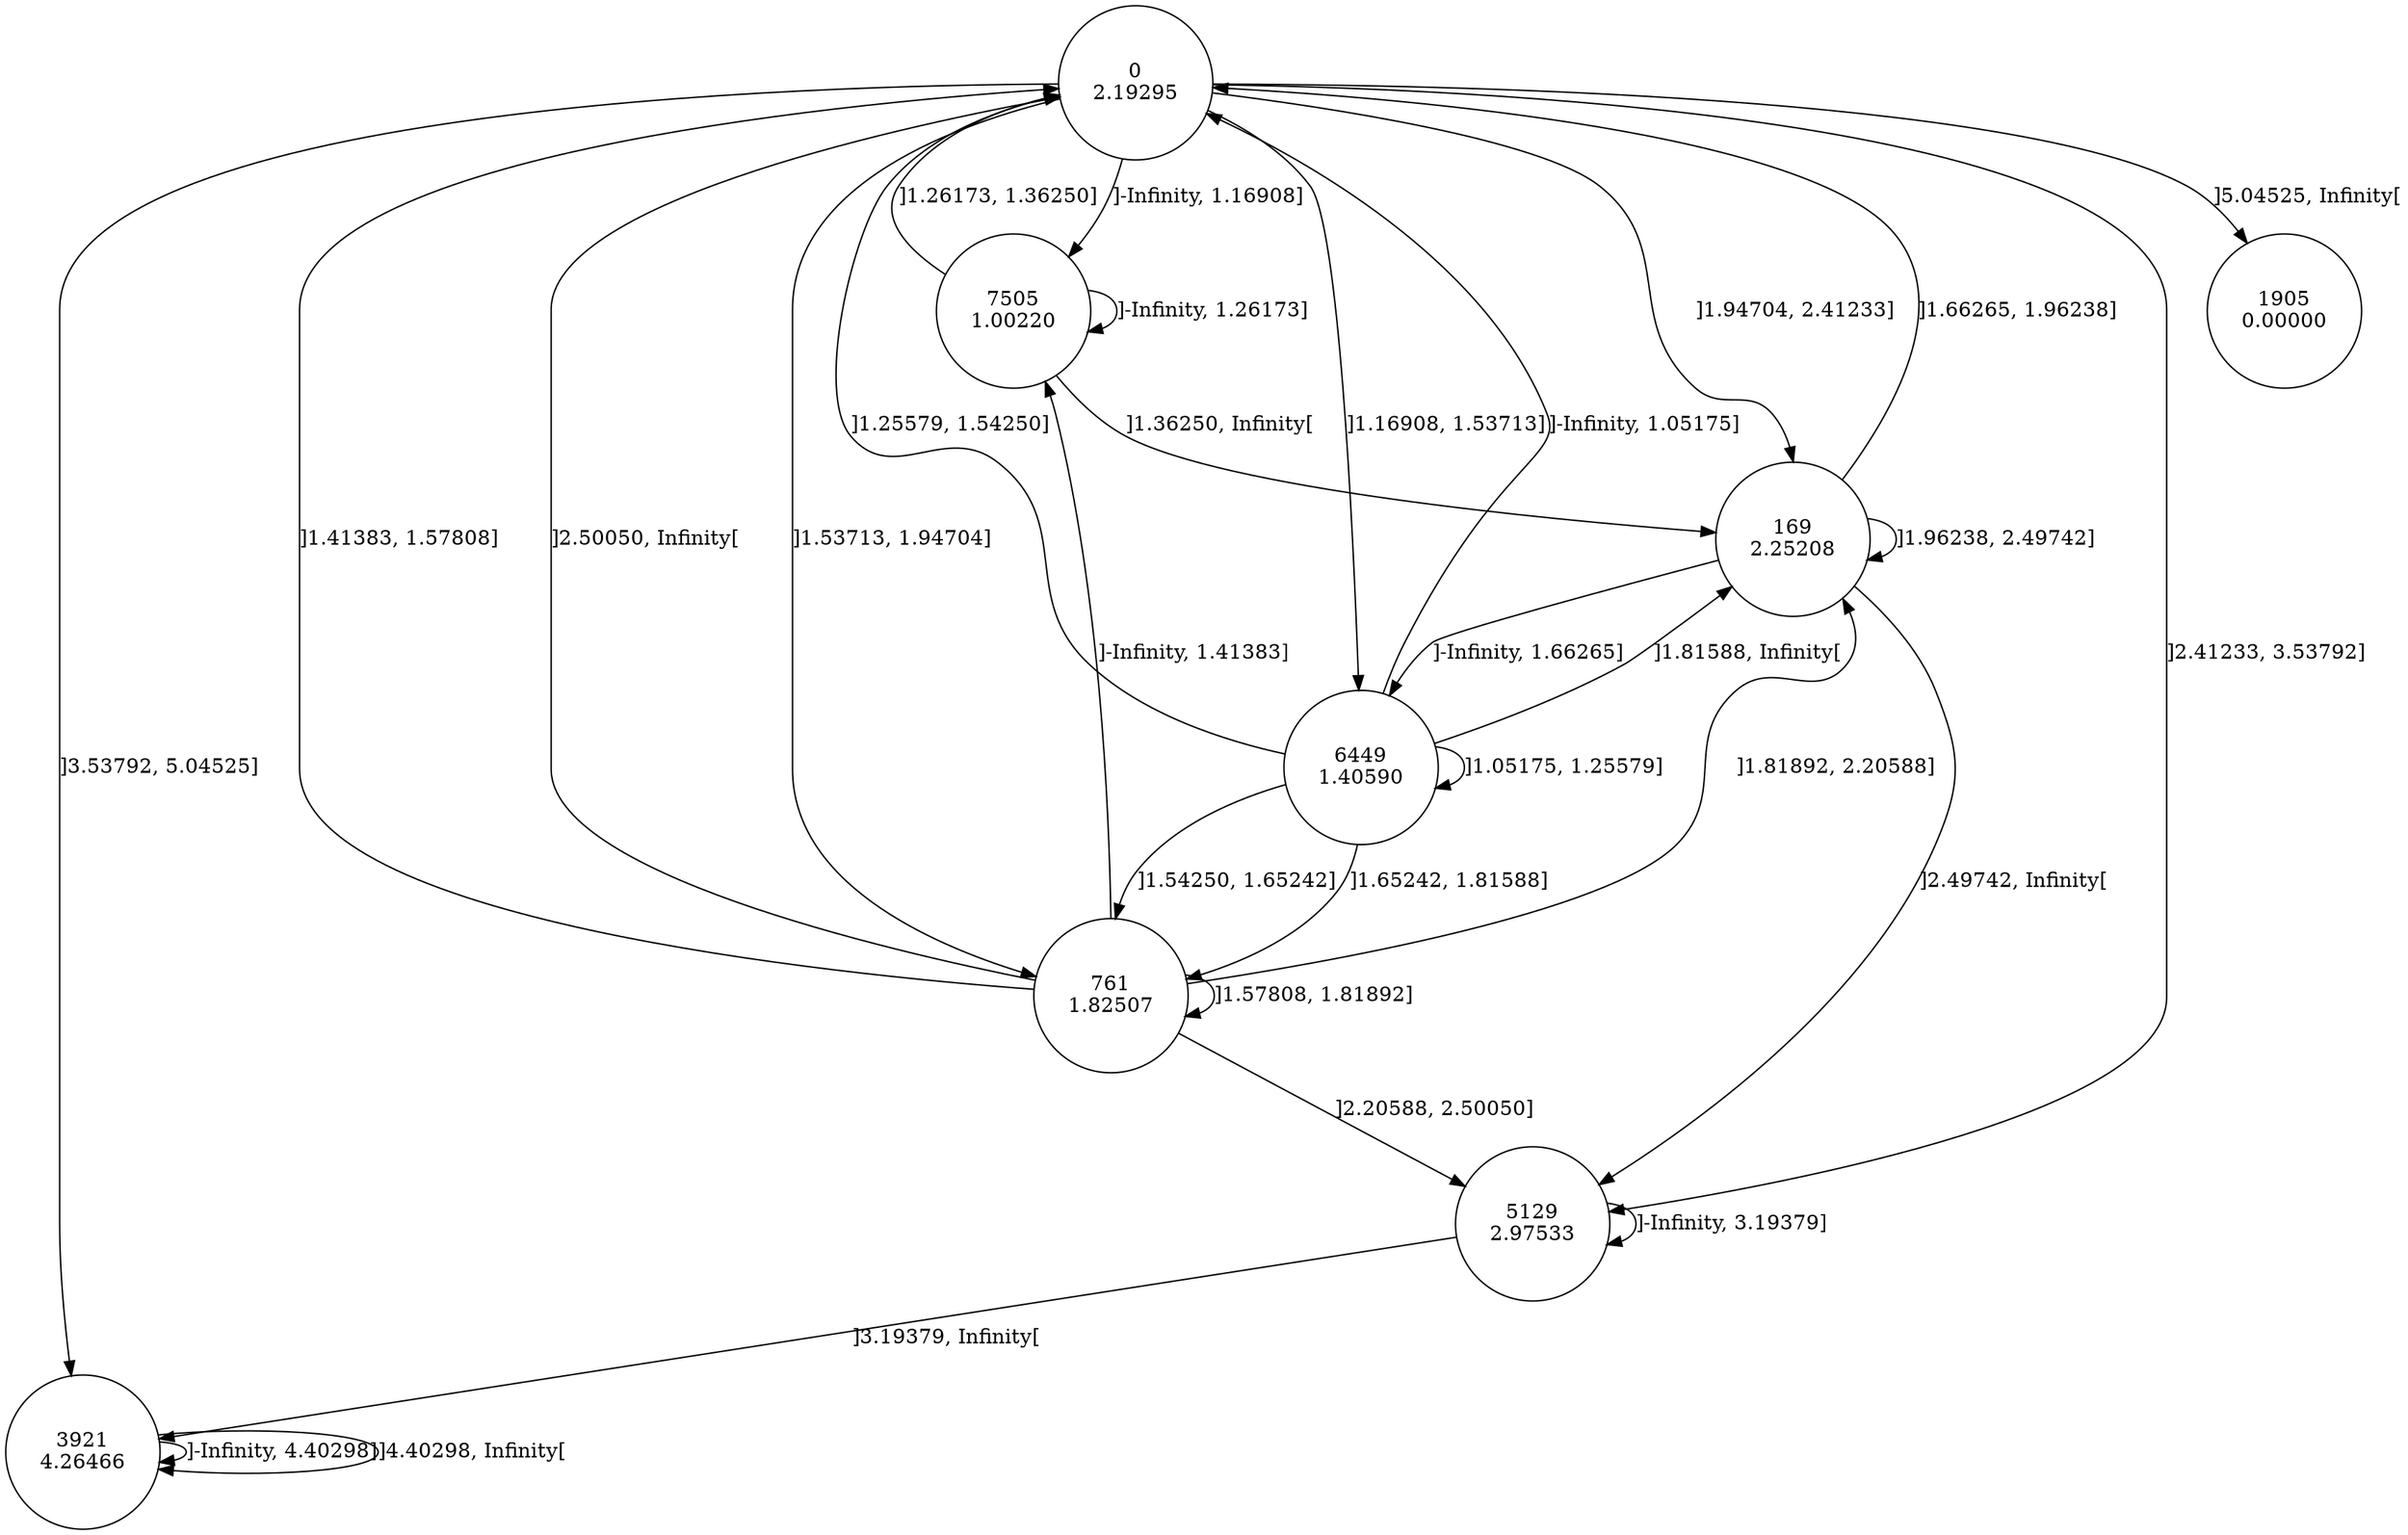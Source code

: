 digraph DFA {
0 [shape=circle, label="0\n2.19295"];
	0 -> 7505 [label="]-Infinity, 1.16908]"];
	0 -> 6449 [label="]1.16908, 1.53713]"];
	0 -> 761 [label="]1.53713, 1.94704]"];
	0 -> 169 [label="]1.94704, 2.41233]"];
	0 -> 5129 [label="]2.41233, 3.53792]"];
	0 -> 3921 [label="]3.53792, 5.04525]"];
	0 -> 1905 [label="]5.04525, Infinity["];
1905 [shape=circle, label="1905\n0.00000"];
3921 [shape=circle, label="3921\n4.26466"];
	3921 -> 3921 [label="]-Infinity, 4.40298]"];
	3921 -> 3921 [label="]4.40298, Infinity["];
5129 [shape=circle, label="5129\n2.97533"];
	5129 -> 5129 [label="]-Infinity, 3.19379]"];
	5129 -> 3921 [label="]3.19379, Infinity["];
169 [shape=circle, label="169\n2.25208"];
	169 -> 6449 [label="]-Infinity, 1.66265]"];
	169 -> 0 [label="]1.66265, 1.96238]"];
	169 -> 169 [label="]1.96238, 2.49742]"];
	169 -> 5129 [label="]2.49742, Infinity["];
6449 [shape=circle, label="6449\n1.40590"];
	6449 -> 0 [label="]-Infinity, 1.05175]"];
	6449 -> 6449 [label="]1.05175, 1.25579]"];
	6449 -> 0 [label="]1.25579, 1.54250]"];
	6449 -> 761 [label="]1.54250, 1.65242]"];
	6449 -> 761 [label="]1.65242, 1.81588]"];
	6449 -> 169 [label="]1.81588, Infinity["];
761 [shape=circle, label="761\n1.82507"];
	761 -> 7505 [label="]-Infinity, 1.41383]"];
	761 -> 0 [label="]1.41383, 1.57808]"];
	761 -> 761 [label="]1.57808, 1.81892]"];
	761 -> 169 [label="]1.81892, 2.20588]"];
	761 -> 5129 [label="]2.20588, 2.50050]"];
	761 -> 0 [label="]2.50050, Infinity["];
7505 [shape=circle, label="7505\n1.00220"];
	7505 -> 7505 [label="]-Infinity, 1.26173]"];
	7505 -> 0 [label="]1.26173, 1.36250]"];
	7505 -> 169 [label="]1.36250, Infinity["];
}